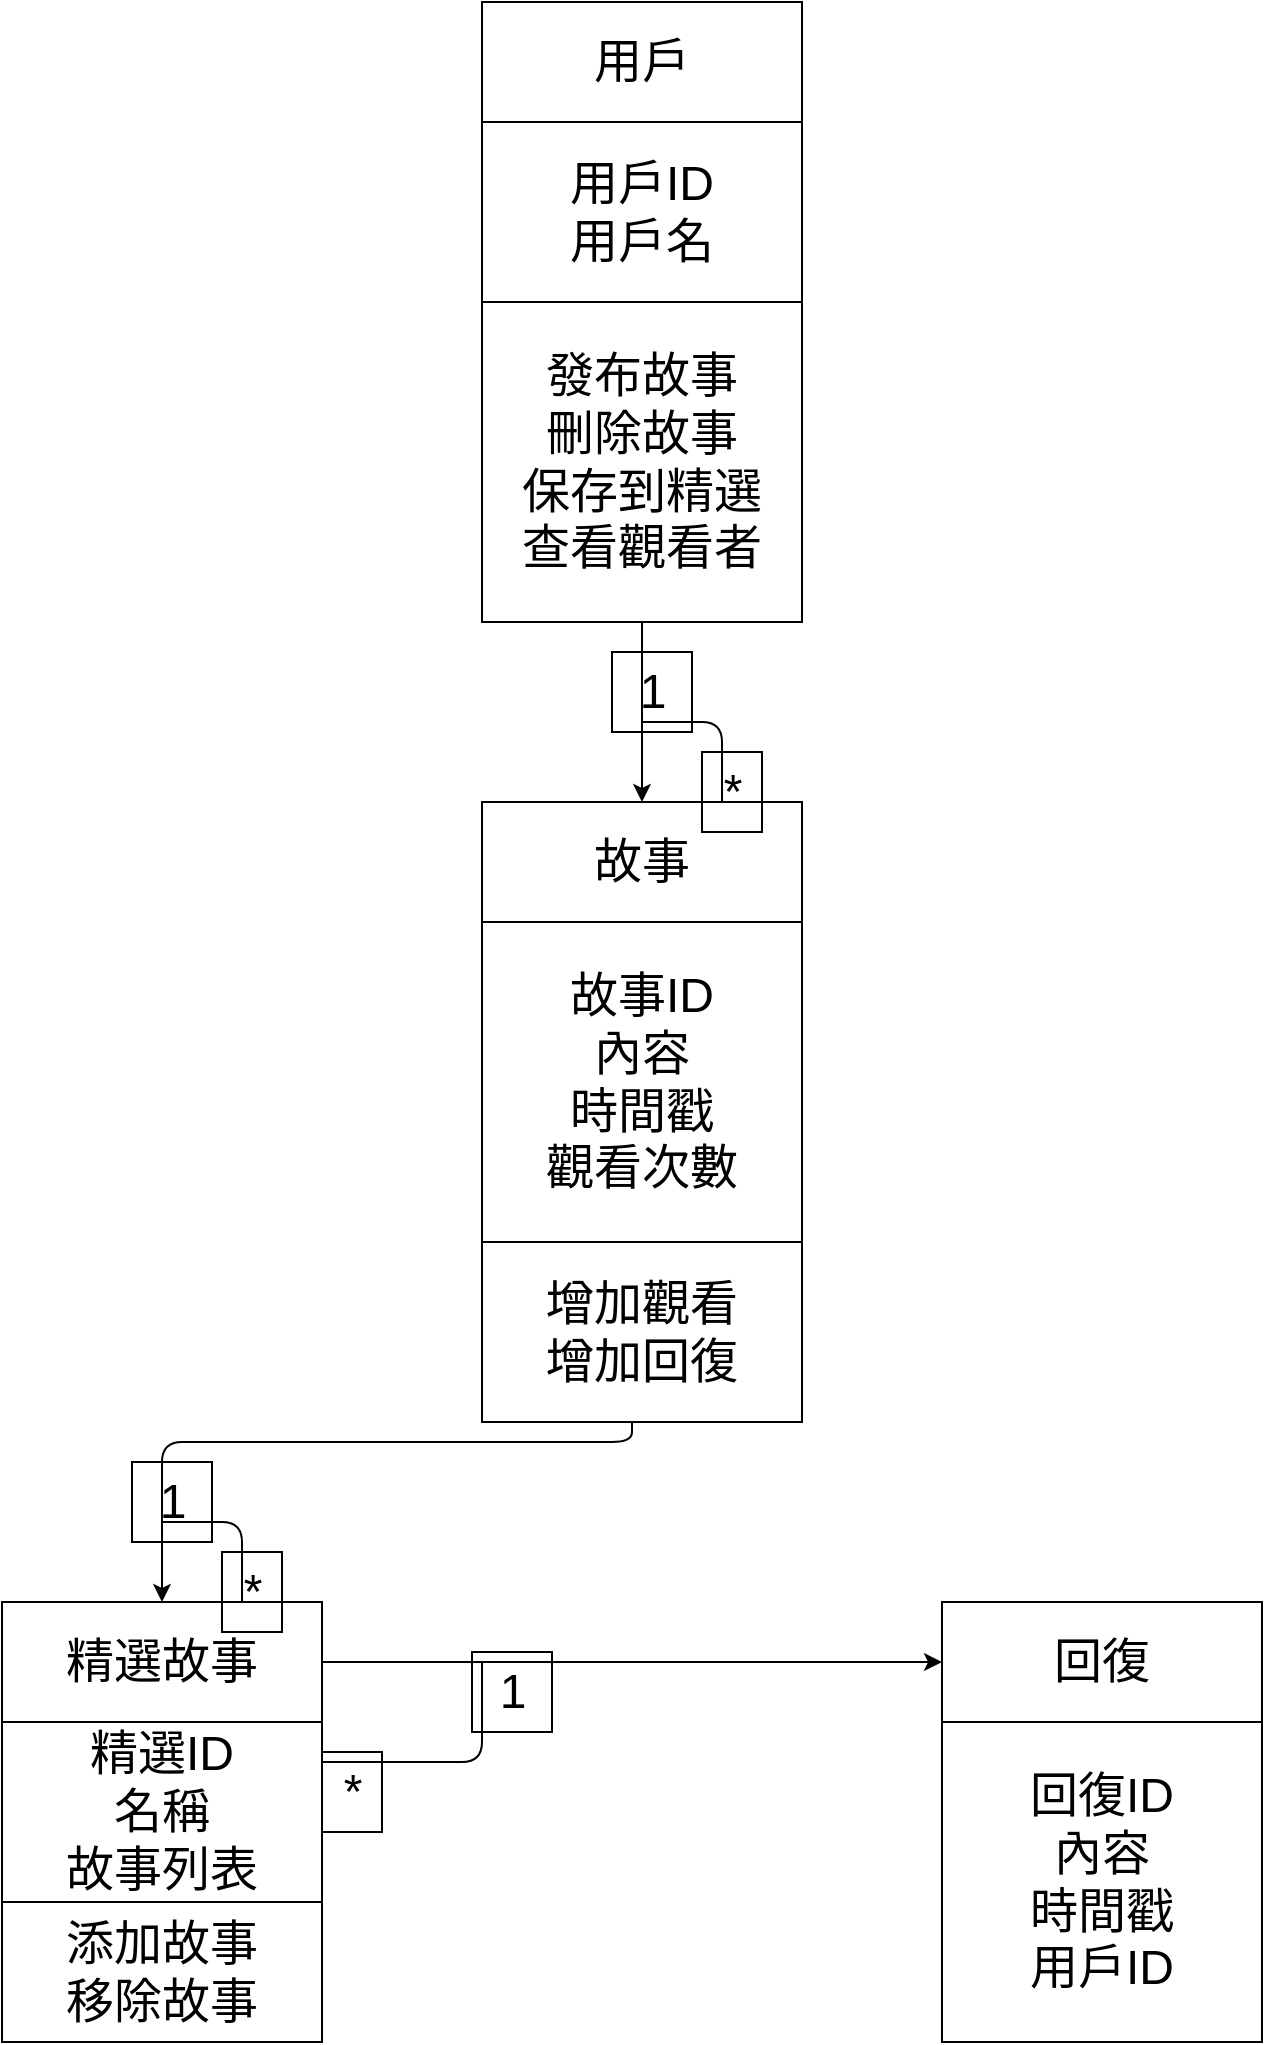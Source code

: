 <mxfile>
    <diagram id="3vgi1nQrR5oLQBoBYj0g" name="第1頁">
        <mxGraphModel dx="820" dy="372" grid="1" gridSize="10" guides="1" tooltips="1" connect="1" arrows="1" fold="1" page="1" pageScale="1" pageWidth="827" pageHeight="1169" math="0" shadow="0">
            <root>
                <mxCell id="0"/>
                <mxCell id="1" parent="0"/>
                <mxCell id="2" value="用戶" style="rounded=0;whiteSpace=wrap;html=1;fillColor=none;strokeColor=#000000;fontColor=#000000;fontSize=24;" parent="1" vertex="1">
                    <mxGeometry x="320" width="160" height="60" as="geometry"/>
                </mxCell>
                <mxCell id="4" value="用戶ID&lt;br style=&quot;font-size: 24px;&quot;&gt;用戶名" style="rounded=0;whiteSpace=wrap;html=1;fillColor=none;strokeColor=#000000;fontColor=#000000;fontSize=24;" parent="1" vertex="1">
                    <mxGeometry x="320" y="60" width="160" height="90" as="geometry"/>
                </mxCell>
                <mxCell id="18" style="edgeStyle=none;html=1;entryX=0.5;entryY=0;entryDx=0;entryDy=0;fillColor=none;strokeColor=#000000;fontColor=#000000;fontSize=24;" parent="1" source="6" target="7" edge="1">
                    <mxGeometry relative="1" as="geometry"/>
                </mxCell>
                <mxCell id="6" value="發布故事&lt;br style=&quot;font-size: 24px;&quot;&gt;刪除故事&lt;br style=&quot;font-size: 24px;&quot;&gt;保存到精選&lt;br style=&quot;font-size: 24px;&quot;&gt;查看觀看者" style="whiteSpace=wrap;html=1;aspect=fixed;fillColor=none;strokeColor=#000000;fontColor=#000000;fontSize=24;" parent="1" vertex="1">
                    <mxGeometry x="320" y="150" width="160" height="160" as="geometry"/>
                </mxCell>
                <mxCell id="7" value="故事" style="rounded=0;whiteSpace=wrap;html=1;fillColor=none;strokeColor=#000000;fontColor=#000000;fontSize=24;" parent="1" vertex="1">
                    <mxGeometry x="320" y="400" width="160" height="60" as="geometry"/>
                </mxCell>
                <mxCell id="8" value="故事ID&lt;br style=&quot;font-size: 24px;&quot;&gt;內容&lt;br style=&quot;font-size: 24px;&quot;&gt;時間戳&lt;br style=&quot;font-size: 24px;&quot;&gt;觀看次數" style="whiteSpace=wrap;html=1;aspect=fixed;fillColor=none;strokeColor=#000000;fontColor=#000000;fontSize=24;" parent="1" vertex="1">
                    <mxGeometry x="320" y="460" width="160" height="160" as="geometry"/>
                </mxCell>
                <mxCell id="9" value="增加觀看&lt;br style=&quot;font-size: 24px;&quot;&gt;增加回復" style="rounded=0;whiteSpace=wrap;html=1;fillColor=none;strokeColor=#000000;fontColor=#000000;fontSize=24;" parent="1" vertex="1">
                    <mxGeometry x="320" y="620" width="160" height="90" as="geometry"/>
                </mxCell>
                <mxCell id="10" value="精選故事" style="rounded=0;whiteSpace=wrap;html=1;fillColor=none;strokeColor=#000000;fontColor=#000000;fontSize=24;" parent="1" vertex="1">
                    <mxGeometry x="80" y="800" width="160" height="60" as="geometry"/>
                </mxCell>
                <mxCell id="11" value="精選ID&lt;br style=&quot;font-size: 24px;&quot;&gt;名稱&lt;br style=&quot;font-size: 24px;&quot;&gt;故事列表" style="rounded=0;whiteSpace=wrap;html=1;fillColor=none;strokeColor=#000000;fontColor=#000000;fontSize=24;" parent="1" vertex="1">
                    <mxGeometry x="80" y="860" width="160" height="90" as="geometry"/>
                </mxCell>
                <mxCell id="15" value="添加故事&lt;br style=&quot;font-size: 24px;&quot;&gt;移除故事" style="rounded=0;whiteSpace=wrap;html=1;fillColor=none;strokeColor=#000000;fontColor=#000000;fontSize=24;" parent="1" vertex="1">
                    <mxGeometry x="80" y="950" width="160" height="70" as="geometry"/>
                </mxCell>
                <mxCell id="16" value="回復" style="rounded=0;whiteSpace=wrap;html=1;fillColor=none;strokeColor=#000000;fontColor=#000000;fontSize=24;" parent="1" vertex="1">
                    <mxGeometry x="550" y="800" width="160" height="60" as="geometry"/>
                </mxCell>
                <mxCell id="17" value="回復ID&lt;br style=&quot;font-size: 24px;&quot;&gt;內容&lt;br style=&quot;font-size: 24px;&quot;&gt;時間戳&lt;br style=&quot;font-size: 24px;&quot;&gt;用戶ID" style="whiteSpace=wrap;html=1;aspect=fixed;fillColor=none;strokeColor=#000000;fontColor=#000000;fontSize=24;" parent="1" vertex="1">
                    <mxGeometry x="550" y="860" width="160" height="160" as="geometry"/>
                </mxCell>
                <mxCell id="20" value="" style="endArrow=none;html=1;entryX=0.75;entryY=0;entryDx=0;entryDy=0;fillColor=none;strokeColor=#000000;fontColor=#000000;fontSize=24;" parent="1" target="7" edge="1">
                    <mxGeometry width="50" height="50" relative="1" as="geometry">
                        <mxPoint x="400" y="360" as="sourcePoint"/>
                        <mxPoint x="410" y="310" as="targetPoint"/>
                        <Array as="points">
                            <mxPoint x="440" y="360"/>
                        </Array>
                    </mxGeometry>
                </mxCell>
                <mxCell id="23" style="edgeStyle=none;html=1;entryX=0.5;entryY=0;entryDx=0;entryDy=0;fillColor=none;strokeColor=#000000;fontColor=#000000;fontSize=24;" parent="1" target="10" edge="1">
                    <mxGeometry relative="1" as="geometry">
                        <mxPoint x="395" y="710" as="sourcePoint"/>
                        <mxPoint x="190" y="780" as="targetPoint"/>
                        <Array as="points">
                            <mxPoint x="395" y="720"/>
                            <mxPoint x="370" y="720"/>
                            <mxPoint x="340" y="720"/>
                            <mxPoint x="280" y="720"/>
                            <mxPoint x="160" y="720"/>
                        </Array>
                    </mxGeometry>
                </mxCell>
                <mxCell id="24" value="" style="endArrow=none;html=1;entryX=0.75;entryY=0;entryDx=0;entryDy=0;fillColor=none;strokeColor=#000000;fontColor=#000000;fontSize=24;" parent="1" edge="1">
                    <mxGeometry width="50" height="50" relative="1" as="geometry">
                        <mxPoint x="160" y="760" as="sourcePoint"/>
                        <mxPoint x="200" y="800" as="targetPoint"/>
                        <Array as="points">
                            <mxPoint x="200" y="760"/>
                        </Array>
                    </mxGeometry>
                </mxCell>
                <mxCell id="25" value="1" style="text;html=1;align=center;verticalAlign=middle;resizable=0;points=[];autosize=1;fillColor=none;strokeColor=#000000;fontColor=#000000;fontSize=24;" parent="1" vertex="1">
                    <mxGeometry x="145" y="730" width="40" height="40" as="geometry"/>
                </mxCell>
                <mxCell id="26" value="*" style="text;html=1;align=center;verticalAlign=middle;resizable=0;points=[];autosize=1;fillColor=none;strokeColor=#000000;fontColor=#000000;fontSize=24;" parent="1" vertex="1">
                    <mxGeometry x="190" y="775" width="30" height="40" as="geometry"/>
                </mxCell>
                <mxCell id="27" style="edgeStyle=none;html=1;entryX=0;entryY=0.5;entryDx=0;entryDy=0;exitX=1;exitY=0.5;exitDx=0;exitDy=0;fillColor=none;strokeColor=#000000;fontColor=#000000;fontSize=24;" parent="1" source="10" target="16" edge="1">
                    <mxGeometry relative="1" as="geometry">
                        <mxPoint x="290" y="860" as="sourcePoint"/>
                        <mxPoint x="290" y="950" as="targetPoint"/>
                    </mxGeometry>
                </mxCell>
                <mxCell id="28" value="" style="endArrow=none;html=1;fillColor=none;strokeColor=#000000;fontColor=#000000;fontSize=24;" parent="1" edge="1">
                    <mxGeometry width="50" height="50" relative="1" as="geometry">
                        <mxPoint x="240" y="880" as="sourcePoint"/>
                        <mxPoint x="320" y="830" as="targetPoint"/>
                        <Array as="points">
                            <mxPoint x="320" y="880"/>
                        </Array>
                    </mxGeometry>
                </mxCell>
                <mxCell id="29" value="1" style="text;html=1;align=center;verticalAlign=middle;resizable=0;points=[];autosize=1;fillColor=none;strokeColor=#000000;fontColor=#000000;fontSize=24;" parent="1" vertex="1">
                    <mxGeometry x="315" y="825" width="40" height="40" as="geometry"/>
                </mxCell>
                <mxCell id="30" value="*" style="text;html=1;align=center;verticalAlign=middle;resizable=0;points=[];autosize=1;fillColor=none;strokeColor=#000000;fontColor=#000000;fontSize=24;" parent="1" vertex="1">
                    <mxGeometry x="240" y="875" width="30" height="40" as="geometry"/>
                </mxCell>
                <mxCell id="33" value="1" style="text;html=1;align=center;verticalAlign=middle;resizable=0;points=[];autosize=1;fillColor=none;strokeColor=#000000;fontColor=#000000;fontSize=24;" parent="1" vertex="1">
                    <mxGeometry x="385" y="325" width="40" height="40" as="geometry"/>
                </mxCell>
                <mxCell id="34" value="*" style="text;html=1;align=center;verticalAlign=middle;resizable=0;points=[];autosize=1;fillColor=none;strokeColor=#000000;fontColor=#000000;fontSize=24;" parent="1" vertex="1">
                    <mxGeometry x="430" y="375" width="30" height="40" as="geometry"/>
                </mxCell>
            </root>
        </mxGraphModel>
    </diagram>
</mxfile>